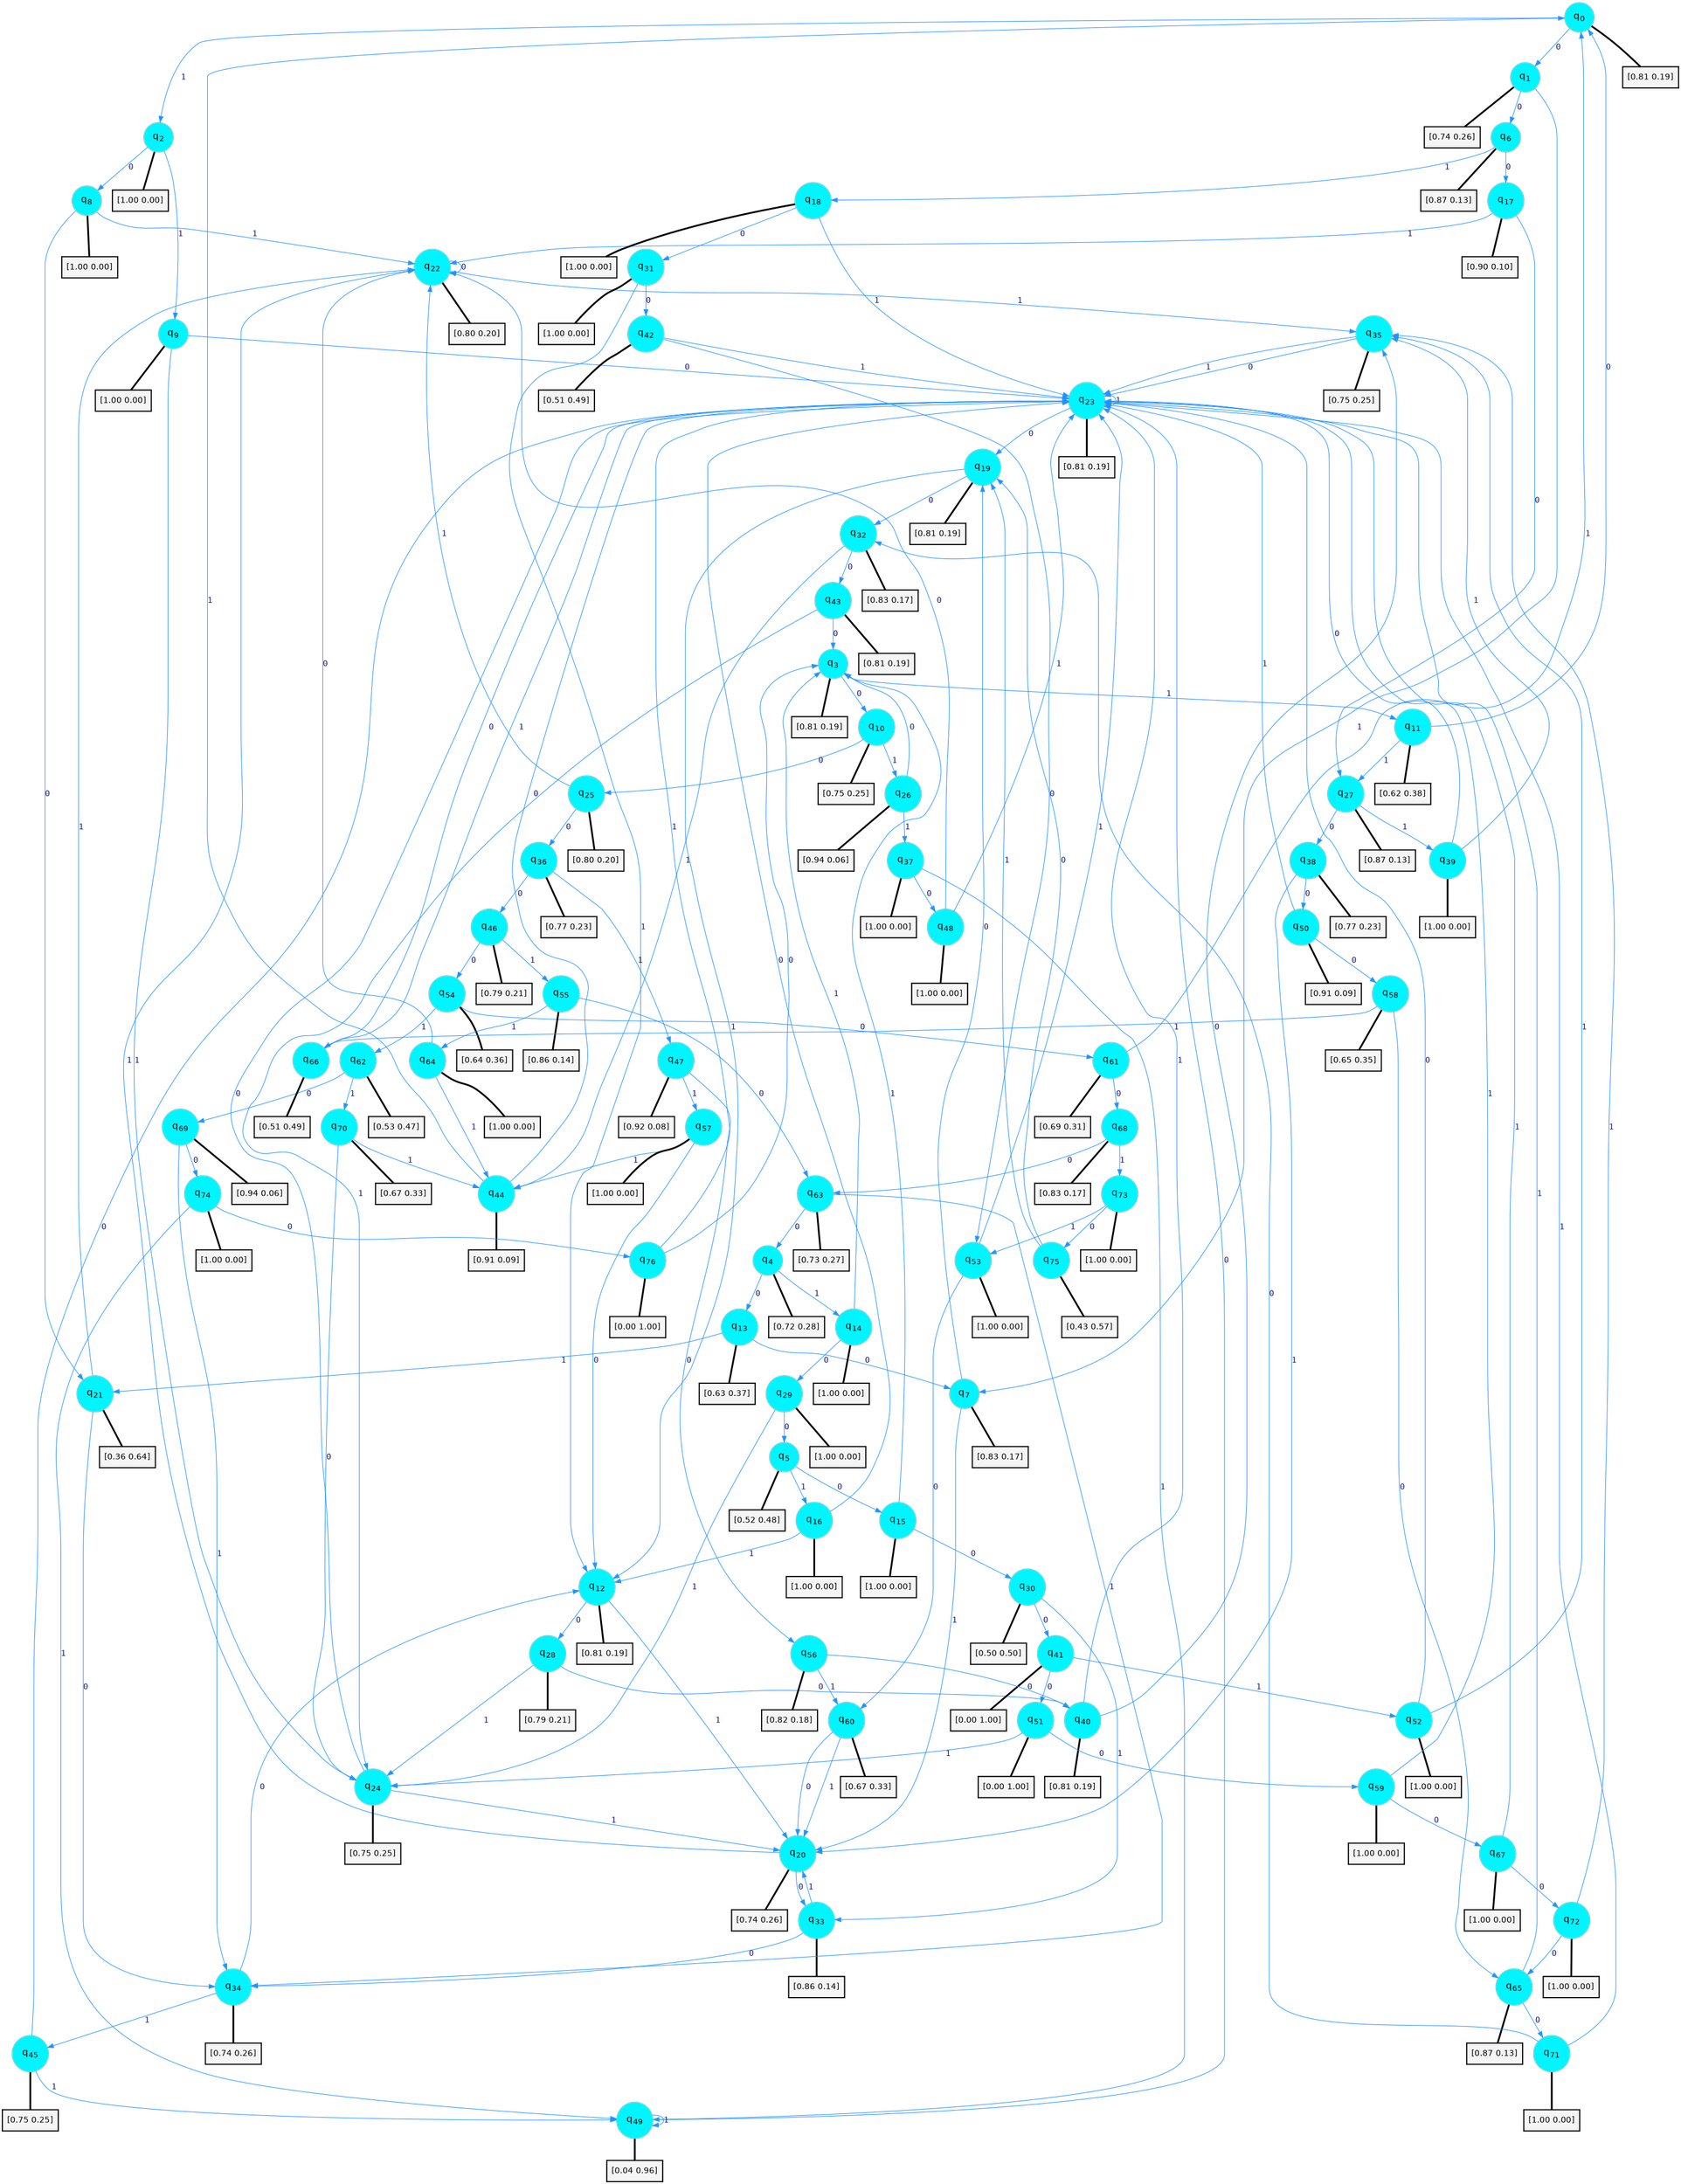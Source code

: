 digraph G {
graph [
bgcolor=transparent, dpi=300, rankdir=TD, size="40,25"];
node [
color=gray, fillcolor=turquoise1, fontcolor=black, fontname=Helvetica, fontsize=16, fontweight=bold, shape=circle, style=filled];
edge [
arrowsize=1, color=dodgerblue1, fontcolor=midnightblue, fontname=courier, fontweight=bold, penwidth=1, style=solid, weight=20];
0[label=<q<SUB>0</SUB>>];
1[label=<q<SUB>1</SUB>>];
2[label=<q<SUB>2</SUB>>];
3[label=<q<SUB>3</SUB>>];
4[label=<q<SUB>4</SUB>>];
5[label=<q<SUB>5</SUB>>];
6[label=<q<SUB>6</SUB>>];
7[label=<q<SUB>7</SUB>>];
8[label=<q<SUB>8</SUB>>];
9[label=<q<SUB>9</SUB>>];
10[label=<q<SUB>10</SUB>>];
11[label=<q<SUB>11</SUB>>];
12[label=<q<SUB>12</SUB>>];
13[label=<q<SUB>13</SUB>>];
14[label=<q<SUB>14</SUB>>];
15[label=<q<SUB>15</SUB>>];
16[label=<q<SUB>16</SUB>>];
17[label=<q<SUB>17</SUB>>];
18[label=<q<SUB>18</SUB>>];
19[label=<q<SUB>19</SUB>>];
20[label=<q<SUB>20</SUB>>];
21[label=<q<SUB>21</SUB>>];
22[label=<q<SUB>22</SUB>>];
23[label=<q<SUB>23</SUB>>];
24[label=<q<SUB>24</SUB>>];
25[label=<q<SUB>25</SUB>>];
26[label=<q<SUB>26</SUB>>];
27[label=<q<SUB>27</SUB>>];
28[label=<q<SUB>28</SUB>>];
29[label=<q<SUB>29</SUB>>];
30[label=<q<SUB>30</SUB>>];
31[label=<q<SUB>31</SUB>>];
32[label=<q<SUB>32</SUB>>];
33[label=<q<SUB>33</SUB>>];
34[label=<q<SUB>34</SUB>>];
35[label=<q<SUB>35</SUB>>];
36[label=<q<SUB>36</SUB>>];
37[label=<q<SUB>37</SUB>>];
38[label=<q<SUB>38</SUB>>];
39[label=<q<SUB>39</SUB>>];
40[label=<q<SUB>40</SUB>>];
41[label=<q<SUB>41</SUB>>];
42[label=<q<SUB>42</SUB>>];
43[label=<q<SUB>43</SUB>>];
44[label=<q<SUB>44</SUB>>];
45[label=<q<SUB>45</SUB>>];
46[label=<q<SUB>46</SUB>>];
47[label=<q<SUB>47</SUB>>];
48[label=<q<SUB>48</SUB>>];
49[label=<q<SUB>49</SUB>>];
50[label=<q<SUB>50</SUB>>];
51[label=<q<SUB>51</SUB>>];
52[label=<q<SUB>52</SUB>>];
53[label=<q<SUB>53</SUB>>];
54[label=<q<SUB>54</SUB>>];
55[label=<q<SUB>55</SUB>>];
56[label=<q<SUB>56</SUB>>];
57[label=<q<SUB>57</SUB>>];
58[label=<q<SUB>58</SUB>>];
59[label=<q<SUB>59</SUB>>];
60[label=<q<SUB>60</SUB>>];
61[label=<q<SUB>61</SUB>>];
62[label=<q<SUB>62</SUB>>];
63[label=<q<SUB>63</SUB>>];
64[label=<q<SUB>64</SUB>>];
65[label=<q<SUB>65</SUB>>];
66[label=<q<SUB>66</SUB>>];
67[label=<q<SUB>67</SUB>>];
68[label=<q<SUB>68</SUB>>];
69[label=<q<SUB>69</SUB>>];
70[label=<q<SUB>70</SUB>>];
71[label=<q<SUB>71</SUB>>];
72[label=<q<SUB>72</SUB>>];
73[label=<q<SUB>73</SUB>>];
74[label=<q<SUB>74</SUB>>];
75[label=<q<SUB>75</SUB>>];
76[label=<q<SUB>76</SUB>>];
77[label="[0.81 0.19]", shape=box,fontcolor=black, fontname=Helvetica, fontsize=14, penwidth=2, fillcolor=whitesmoke,color=black];
78[label="[0.74 0.26]", shape=box,fontcolor=black, fontname=Helvetica, fontsize=14, penwidth=2, fillcolor=whitesmoke,color=black];
79[label="[1.00 0.00]", shape=box,fontcolor=black, fontname=Helvetica, fontsize=14, penwidth=2, fillcolor=whitesmoke,color=black];
80[label="[0.81 0.19]", shape=box,fontcolor=black, fontname=Helvetica, fontsize=14, penwidth=2, fillcolor=whitesmoke,color=black];
81[label="[0.72 0.28]", shape=box,fontcolor=black, fontname=Helvetica, fontsize=14, penwidth=2, fillcolor=whitesmoke,color=black];
82[label="[0.52 0.48]", shape=box,fontcolor=black, fontname=Helvetica, fontsize=14, penwidth=2, fillcolor=whitesmoke,color=black];
83[label="[0.87 0.13]", shape=box,fontcolor=black, fontname=Helvetica, fontsize=14, penwidth=2, fillcolor=whitesmoke,color=black];
84[label="[0.83 0.17]", shape=box,fontcolor=black, fontname=Helvetica, fontsize=14, penwidth=2, fillcolor=whitesmoke,color=black];
85[label="[1.00 0.00]", shape=box,fontcolor=black, fontname=Helvetica, fontsize=14, penwidth=2, fillcolor=whitesmoke,color=black];
86[label="[1.00 0.00]", shape=box,fontcolor=black, fontname=Helvetica, fontsize=14, penwidth=2, fillcolor=whitesmoke,color=black];
87[label="[0.75 0.25]", shape=box,fontcolor=black, fontname=Helvetica, fontsize=14, penwidth=2, fillcolor=whitesmoke,color=black];
88[label="[0.62 0.38]", shape=box,fontcolor=black, fontname=Helvetica, fontsize=14, penwidth=2, fillcolor=whitesmoke,color=black];
89[label="[0.81 0.19]", shape=box,fontcolor=black, fontname=Helvetica, fontsize=14, penwidth=2, fillcolor=whitesmoke,color=black];
90[label="[0.63 0.37]", shape=box,fontcolor=black, fontname=Helvetica, fontsize=14, penwidth=2, fillcolor=whitesmoke,color=black];
91[label="[1.00 0.00]", shape=box,fontcolor=black, fontname=Helvetica, fontsize=14, penwidth=2, fillcolor=whitesmoke,color=black];
92[label="[1.00 0.00]", shape=box,fontcolor=black, fontname=Helvetica, fontsize=14, penwidth=2, fillcolor=whitesmoke,color=black];
93[label="[1.00 0.00]", shape=box,fontcolor=black, fontname=Helvetica, fontsize=14, penwidth=2, fillcolor=whitesmoke,color=black];
94[label="[0.90 0.10]", shape=box,fontcolor=black, fontname=Helvetica, fontsize=14, penwidth=2, fillcolor=whitesmoke,color=black];
95[label="[1.00 0.00]", shape=box,fontcolor=black, fontname=Helvetica, fontsize=14, penwidth=2, fillcolor=whitesmoke,color=black];
96[label="[0.81 0.19]", shape=box,fontcolor=black, fontname=Helvetica, fontsize=14, penwidth=2, fillcolor=whitesmoke,color=black];
97[label="[0.74 0.26]", shape=box,fontcolor=black, fontname=Helvetica, fontsize=14, penwidth=2, fillcolor=whitesmoke,color=black];
98[label="[0.36 0.64]", shape=box,fontcolor=black, fontname=Helvetica, fontsize=14, penwidth=2, fillcolor=whitesmoke,color=black];
99[label="[0.80 0.20]", shape=box,fontcolor=black, fontname=Helvetica, fontsize=14, penwidth=2, fillcolor=whitesmoke,color=black];
100[label="[0.81 0.19]", shape=box,fontcolor=black, fontname=Helvetica, fontsize=14, penwidth=2, fillcolor=whitesmoke,color=black];
101[label="[0.75 0.25]", shape=box,fontcolor=black, fontname=Helvetica, fontsize=14, penwidth=2, fillcolor=whitesmoke,color=black];
102[label="[0.80 0.20]", shape=box,fontcolor=black, fontname=Helvetica, fontsize=14, penwidth=2, fillcolor=whitesmoke,color=black];
103[label="[0.94 0.06]", shape=box,fontcolor=black, fontname=Helvetica, fontsize=14, penwidth=2, fillcolor=whitesmoke,color=black];
104[label="[0.87 0.13]", shape=box,fontcolor=black, fontname=Helvetica, fontsize=14, penwidth=2, fillcolor=whitesmoke,color=black];
105[label="[0.79 0.21]", shape=box,fontcolor=black, fontname=Helvetica, fontsize=14, penwidth=2, fillcolor=whitesmoke,color=black];
106[label="[1.00 0.00]", shape=box,fontcolor=black, fontname=Helvetica, fontsize=14, penwidth=2, fillcolor=whitesmoke,color=black];
107[label="[0.50 0.50]", shape=box,fontcolor=black, fontname=Helvetica, fontsize=14, penwidth=2, fillcolor=whitesmoke,color=black];
108[label="[1.00 0.00]", shape=box,fontcolor=black, fontname=Helvetica, fontsize=14, penwidth=2, fillcolor=whitesmoke,color=black];
109[label="[0.83 0.17]", shape=box,fontcolor=black, fontname=Helvetica, fontsize=14, penwidth=2, fillcolor=whitesmoke,color=black];
110[label="[0.86 0.14]", shape=box,fontcolor=black, fontname=Helvetica, fontsize=14, penwidth=2, fillcolor=whitesmoke,color=black];
111[label="[0.74 0.26]", shape=box,fontcolor=black, fontname=Helvetica, fontsize=14, penwidth=2, fillcolor=whitesmoke,color=black];
112[label="[0.75 0.25]", shape=box,fontcolor=black, fontname=Helvetica, fontsize=14, penwidth=2, fillcolor=whitesmoke,color=black];
113[label="[0.77 0.23]", shape=box,fontcolor=black, fontname=Helvetica, fontsize=14, penwidth=2, fillcolor=whitesmoke,color=black];
114[label="[1.00 0.00]", shape=box,fontcolor=black, fontname=Helvetica, fontsize=14, penwidth=2, fillcolor=whitesmoke,color=black];
115[label="[0.77 0.23]", shape=box,fontcolor=black, fontname=Helvetica, fontsize=14, penwidth=2, fillcolor=whitesmoke,color=black];
116[label="[1.00 0.00]", shape=box,fontcolor=black, fontname=Helvetica, fontsize=14, penwidth=2, fillcolor=whitesmoke,color=black];
117[label="[0.81 0.19]", shape=box,fontcolor=black, fontname=Helvetica, fontsize=14, penwidth=2, fillcolor=whitesmoke,color=black];
118[label="[0.00 1.00]", shape=box,fontcolor=black, fontname=Helvetica, fontsize=14, penwidth=2, fillcolor=whitesmoke,color=black];
119[label="[0.51 0.49]", shape=box,fontcolor=black, fontname=Helvetica, fontsize=14, penwidth=2, fillcolor=whitesmoke,color=black];
120[label="[0.81 0.19]", shape=box,fontcolor=black, fontname=Helvetica, fontsize=14, penwidth=2, fillcolor=whitesmoke,color=black];
121[label="[0.91 0.09]", shape=box,fontcolor=black, fontname=Helvetica, fontsize=14, penwidth=2, fillcolor=whitesmoke,color=black];
122[label="[0.75 0.25]", shape=box,fontcolor=black, fontname=Helvetica, fontsize=14, penwidth=2, fillcolor=whitesmoke,color=black];
123[label="[0.79 0.21]", shape=box,fontcolor=black, fontname=Helvetica, fontsize=14, penwidth=2, fillcolor=whitesmoke,color=black];
124[label="[0.92 0.08]", shape=box,fontcolor=black, fontname=Helvetica, fontsize=14, penwidth=2, fillcolor=whitesmoke,color=black];
125[label="[1.00 0.00]", shape=box,fontcolor=black, fontname=Helvetica, fontsize=14, penwidth=2, fillcolor=whitesmoke,color=black];
126[label="[0.04 0.96]", shape=box,fontcolor=black, fontname=Helvetica, fontsize=14, penwidth=2, fillcolor=whitesmoke,color=black];
127[label="[0.91 0.09]", shape=box,fontcolor=black, fontname=Helvetica, fontsize=14, penwidth=2, fillcolor=whitesmoke,color=black];
128[label="[0.00 1.00]", shape=box,fontcolor=black, fontname=Helvetica, fontsize=14, penwidth=2, fillcolor=whitesmoke,color=black];
129[label="[1.00 0.00]", shape=box,fontcolor=black, fontname=Helvetica, fontsize=14, penwidth=2, fillcolor=whitesmoke,color=black];
130[label="[1.00 0.00]", shape=box,fontcolor=black, fontname=Helvetica, fontsize=14, penwidth=2, fillcolor=whitesmoke,color=black];
131[label="[0.64 0.36]", shape=box,fontcolor=black, fontname=Helvetica, fontsize=14, penwidth=2, fillcolor=whitesmoke,color=black];
132[label="[0.86 0.14]", shape=box,fontcolor=black, fontname=Helvetica, fontsize=14, penwidth=2, fillcolor=whitesmoke,color=black];
133[label="[0.82 0.18]", shape=box,fontcolor=black, fontname=Helvetica, fontsize=14, penwidth=2, fillcolor=whitesmoke,color=black];
134[label="[1.00 0.00]", shape=box,fontcolor=black, fontname=Helvetica, fontsize=14, penwidth=2, fillcolor=whitesmoke,color=black];
135[label="[0.65 0.35]", shape=box,fontcolor=black, fontname=Helvetica, fontsize=14, penwidth=2, fillcolor=whitesmoke,color=black];
136[label="[1.00 0.00]", shape=box,fontcolor=black, fontname=Helvetica, fontsize=14, penwidth=2, fillcolor=whitesmoke,color=black];
137[label="[0.67 0.33]", shape=box,fontcolor=black, fontname=Helvetica, fontsize=14, penwidth=2, fillcolor=whitesmoke,color=black];
138[label="[0.69 0.31]", shape=box,fontcolor=black, fontname=Helvetica, fontsize=14, penwidth=2, fillcolor=whitesmoke,color=black];
139[label="[0.53 0.47]", shape=box,fontcolor=black, fontname=Helvetica, fontsize=14, penwidth=2, fillcolor=whitesmoke,color=black];
140[label="[0.73 0.27]", shape=box,fontcolor=black, fontname=Helvetica, fontsize=14, penwidth=2, fillcolor=whitesmoke,color=black];
141[label="[1.00 0.00]", shape=box,fontcolor=black, fontname=Helvetica, fontsize=14, penwidth=2, fillcolor=whitesmoke,color=black];
142[label="[0.87 0.13]", shape=box,fontcolor=black, fontname=Helvetica, fontsize=14, penwidth=2, fillcolor=whitesmoke,color=black];
143[label="[0.51 0.49]", shape=box,fontcolor=black, fontname=Helvetica, fontsize=14, penwidth=2, fillcolor=whitesmoke,color=black];
144[label="[1.00 0.00]", shape=box,fontcolor=black, fontname=Helvetica, fontsize=14, penwidth=2, fillcolor=whitesmoke,color=black];
145[label="[0.83 0.17]", shape=box,fontcolor=black, fontname=Helvetica, fontsize=14, penwidth=2, fillcolor=whitesmoke,color=black];
146[label="[0.94 0.06]", shape=box,fontcolor=black, fontname=Helvetica, fontsize=14, penwidth=2, fillcolor=whitesmoke,color=black];
147[label="[0.67 0.33]", shape=box,fontcolor=black, fontname=Helvetica, fontsize=14, penwidth=2, fillcolor=whitesmoke,color=black];
148[label="[1.00 0.00]", shape=box,fontcolor=black, fontname=Helvetica, fontsize=14, penwidth=2, fillcolor=whitesmoke,color=black];
149[label="[1.00 0.00]", shape=box,fontcolor=black, fontname=Helvetica, fontsize=14, penwidth=2, fillcolor=whitesmoke,color=black];
150[label="[1.00 0.00]", shape=box,fontcolor=black, fontname=Helvetica, fontsize=14, penwidth=2, fillcolor=whitesmoke,color=black];
151[label="[1.00 0.00]", shape=box,fontcolor=black, fontname=Helvetica, fontsize=14, penwidth=2, fillcolor=whitesmoke,color=black];
152[label="[0.43 0.57]", shape=box,fontcolor=black, fontname=Helvetica, fontsize=14, penwidth=2, fillcolor=whitesmoke,color=black];
153[label="[0.00 1.00]", shape=box,fontcolor=black, fontname=Helvetica, fontsize=14, penwidth=2, fillcolor=whitesmoke,color=black];
0->1 [label=0];
0->2 [label=1];
0->77 [arrowhead=none, penwidth=3,color=black];
1->6 [label=0];
1->7 [label=1];
1->78 [arrowhead=none, penwidth=3,color=black];
2->8 [label=0];
2->9 [label=1];
2->79 [arrowhead=none, penwidth=3,color=black];
3->10 [label=0];
3->11 [label=1];
3->80 [arrowhead=none, penwidth=3,color=black];
4->13 [label=0];
4->14 [label=1];
4->81 [arrowhead=none, penwidth=3,color=black];
5->15 [label=0];
5->16 [label=1];
5->82 [arrowhead=none, penwidth=3,color=black];
6->17 [label=0];
6->18 [label=1];
6->83 [arrowhead=none, penwidth=3,color=black];
7->19 [label=0];
7->20 [label=1];
7->84 [arrowhead=none, penwidth=3,color=black];
8->21 [label=0];
8->22 [label=1];
8->85 [arrowhead=none, penwidth=3,color=black];
9->23 [label=0];
9->24 [label=1];
9->86 [arrowhead=none, penwidth=3,color=black];
10->25 [label=0];
10->26 [label=1];
10->87 [arrowhead=none, penwidth=3,color=black];
11->0 [label=0];
11->27 [label=1];
11->88 [arrowhead=none, penwidth=3,color=black];
12->28 [label=0];
12->20 [label=1];
12->89 [arrowhead=none, penwidth=3,color=black];
13->7 [label=0];
13->21 [label=1];
13->90 [arrowhead=none, penwidth=3,color=black];
14->29 [label=0];
14->3 [label=1];
14->91 [arrowhead=none, penwidth=3,color=black];
15->30 [label=0];
15->3 [label=1];
15->92 [arrowhead=none, penwidth=3,color=black];
16->23 [label=0];
16->12 [label=1];
16->93 [arrowhead=none, penwidth=3,color=black];
17->27 [label=0];
17->22 [label=1];
17->94 [arrowhead=none, penwidth=3,color=black];
18->31 [label=0];
18->23 [label=1];
18->95 [arrowhead=none, penwidth=3,color=black];
19->32 [label=0];
19->12 [label=1];
19->96 [arrowhead=none, penwidth=3,color=black];
20->33 [label=0];
20->22 [label=1];
20->97 [arrowhead=none, penwidth=3,color=black];
21->34 [label=0];
21->22 [label=1];
21->98 [arrowhead=none, penwidth=3,color=black];
22->22 [label=0];
22->35 [label=1];
22->99 [arrowhead=none, penwidth=3,color=black];
23->19 [label=0];
23->23 [label=1];
23->100 [arrowhead=none, penwidth=3,color=black];
24->23 [label=0];
24->20 [label=1];
24->101 [arrowhead=none, penwidth=3,color=black];
25->36 [label=0];
25->22 [label=1];
25->102 [arrowhead=none, penwidth=3,color=black];
26->3 [label=0];
26->37 [label=1];
26->103 [arrowhead=none, penwidth=3,color=black];
27->38 [label=0];
27->39 [label=1];
27->104 [arrowhead=none, penwidth=3,color=black];
28->40 [label=0];
28->24 [label=1];
28->105 [arrowhead=none, penwidth=3,color=black];
29->5 [label=0];
29->24 [label=1];
29->106 [arrowhead=none, penwidth=3,color=black];
30->41 [label=0];
30->33 [label=1];
30->107 [arrowhead=none, penwidth=3,color=black];
31->42 [label=0];
31->12 [label=1];
31->108 [arrowhead=none, penwidth=3,color=black];
32->43 [label=0];
32->44 [label=1];
32->109 [arrowhead=none, penwidth=3,color=black];
33->34 [label=0];
33->20 [label=1];
33->110 [arrowhead=none, penwidth=3,color=black];
34->12 [label=0];
34->45 [label=1];
34->111 [arrowhead=none, penwidth=3,color=black];
35->23 [label=0];
35->23 [label=1];
35->112 [arrowhead=none, penwidth=3,color=black];
36->46 [label=0];
36->47 [label=1];
36->113 [arrowhead=none, penwidth=3,color=black];
37->48 [label=0];
37->49 [label=1];
37->114 [arrowhead=none, penwidth=3,color=black];
38->50 [label=0];
38->20 [label=1];
38->115 [arrowhead=none, penwidth=3,color=black];
39->23 [label=0];
39->35 [label=1];
39->116 [arrowhead=none, penwidth=3,color=black];
40->35 [label=0];
40->23 [label=1];
40->117 [arrowhead=none, penwidth=3,color=black];
41->51 [label=0];
41->52 [label=1];
41->118 [arrowhead=none, penwidth=3,color=black];
42->53 [label=0];
42->23 [label=1];
42->119 [arrowhead=none, penwidth=3,color=black];
43->3 [label=0];
43->24 [label=1];
43->120 [arrowhead=none, penwidth=3,color=black];
44->23 [label=0];
44->0 [label=1];
44->121 [arrowhead=none, penwidth=3,color=black];
45->23 [label=0];
45->49 [label=1];
45->122 [arrowhead=none, penwidth=3,color=black];
46->54 [label=0];
46->55 [label=1];
46->123 [arrowhead=none, penwidth=3,color=black];
47->56 [label=0];
47->57 [label=1];
47->124 [arrowhead=none, penwidth=3,color=black];
48->22 [label=0];
48->23 [label=1];
48->125 [arrowhead=none, penwidth=3,color=black];
49->23 [label=0];
49->49 [label=1];
49->126 [arrowhead=none, penwidth=3,color=black];
50->58 [label=0];
50->23 [label=1];
50->127 [arrowhead=none, penwidth=3,color=black];
51->59 [label=0];
51->24 [label=1];
51->128 [arrowhead=none, penwidth=3,color=black];
52->23 [label=0];
52->35 [label=1];
52->129 [arrowhead=none, penwidth=3,color=black];
53->60 [label=0];
53->23 [label=1];
53->130 [arrowhead=none, penwidth=3,color=black];
54->61 [label=0];
54->62 [label=1];
54->131 [arrowhead=none, penwidth=3,color=black];
55->63 [label=0];
55->64 [label=1];
55->132 [arrowhead=none, penwidth=3,color=black];
56->40 [label=0];
56->60 [label=1];
56->133 [arrowhead=none, penwidth=3,color=black];
57->12 [label=0];
57->44 [label=1];
57->134 [arrowhead=none, penwidth=3,color=black];
58->65 [label=0];
58->66 [label=1];
58->135 [arrowhead=none, penwidth=3,color=black];
59->67 [label=0];
59->23 [label=1];
59->136 [arrowhead=none, penwidth=3,color=black];
60->20 [label=0];
60->20 [label=1];
60->137 [arrowhead=none, penwidth=3,color=black];
61->68 [label=0];
61->0 [label=1];
61->138 [arrowhead=none, penwidth=3,color=black];
62->69 [label=0];
62->70 [label=1];
62->139 [arrowhead=none, penwidth=3,color=black];
63->4 [label=0];
63->34 [label=1];
63->140 [arrowhead=none, penwidth=3,color=black];
64->22 [label=0];
64->44 [label=1];
64->141 [arrowhead=none, penwidth=3,color=black];
65->71 [label=0];
65->23 [label=1];
65->142 [arrowhead=none, penwidth=3,color=black];
66->23 [label=0];
66->23 [label=1];
66->143 [arrowhead=none, penwidth=3,color=black];
67->72 [label=0];
67->23 [label=1];
67->144 [arrowhead=none, penwidth=3,color=black];
68->63 [label=0];
68->73 [label=1];
68->145 [arrowhead=none, penwidth=3,color=black];
69->74 [label=0];
69->34 [label=1];
69->146 [arrowhead=none, penwidth=3,color=black];
70->24 [label=0];
70->44 [label=1];
70->147 [arrowhead=none, penwidth=3,color=black];
71->32 [label=0];
71->23 [label=1];
71->148 [arrowhead=none, penwidth=3,color=black];
72->65 [label=0];
72->35 [label=1];
72->149 [arrowhead=none, penwidth=3,color=black];
73->75 [label=0];
73->53 [label=1];
73->150 [arrowhead=none, penwidth=3,color=black];
74->76 [label=0];
74->49 [label=1];
74->151 [arrowhead=none, penwidth=3,color=black];
75->19 [label=0];
75->19 [label=1];
75->152 [arrowhead=none, penwidth=3,color=black];
76->3 [label=0];
76->23 [label=1];
76->153 [arrowhead=none, penwidth=3,color=black];
}
